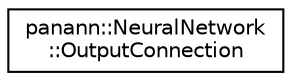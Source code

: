 digraph "Graphical Class Hierarchy"
{
  edge [fontname="Helvetica",fontsize="10",labelfontname="Helvetica",labelfontsize="10"];
  node [fontname="Helvetica",fontsize="10",shape=record];
  rankdir="LR";
  Node0 [label="panann::NeuralNetwork\l::OutputConnection",height=0.2,width=0.4,color="black", fillcolor="white", style="filled",URL="$structpanann_1_1NeuralNetwork_1_1OutputConnection.html"];
}
